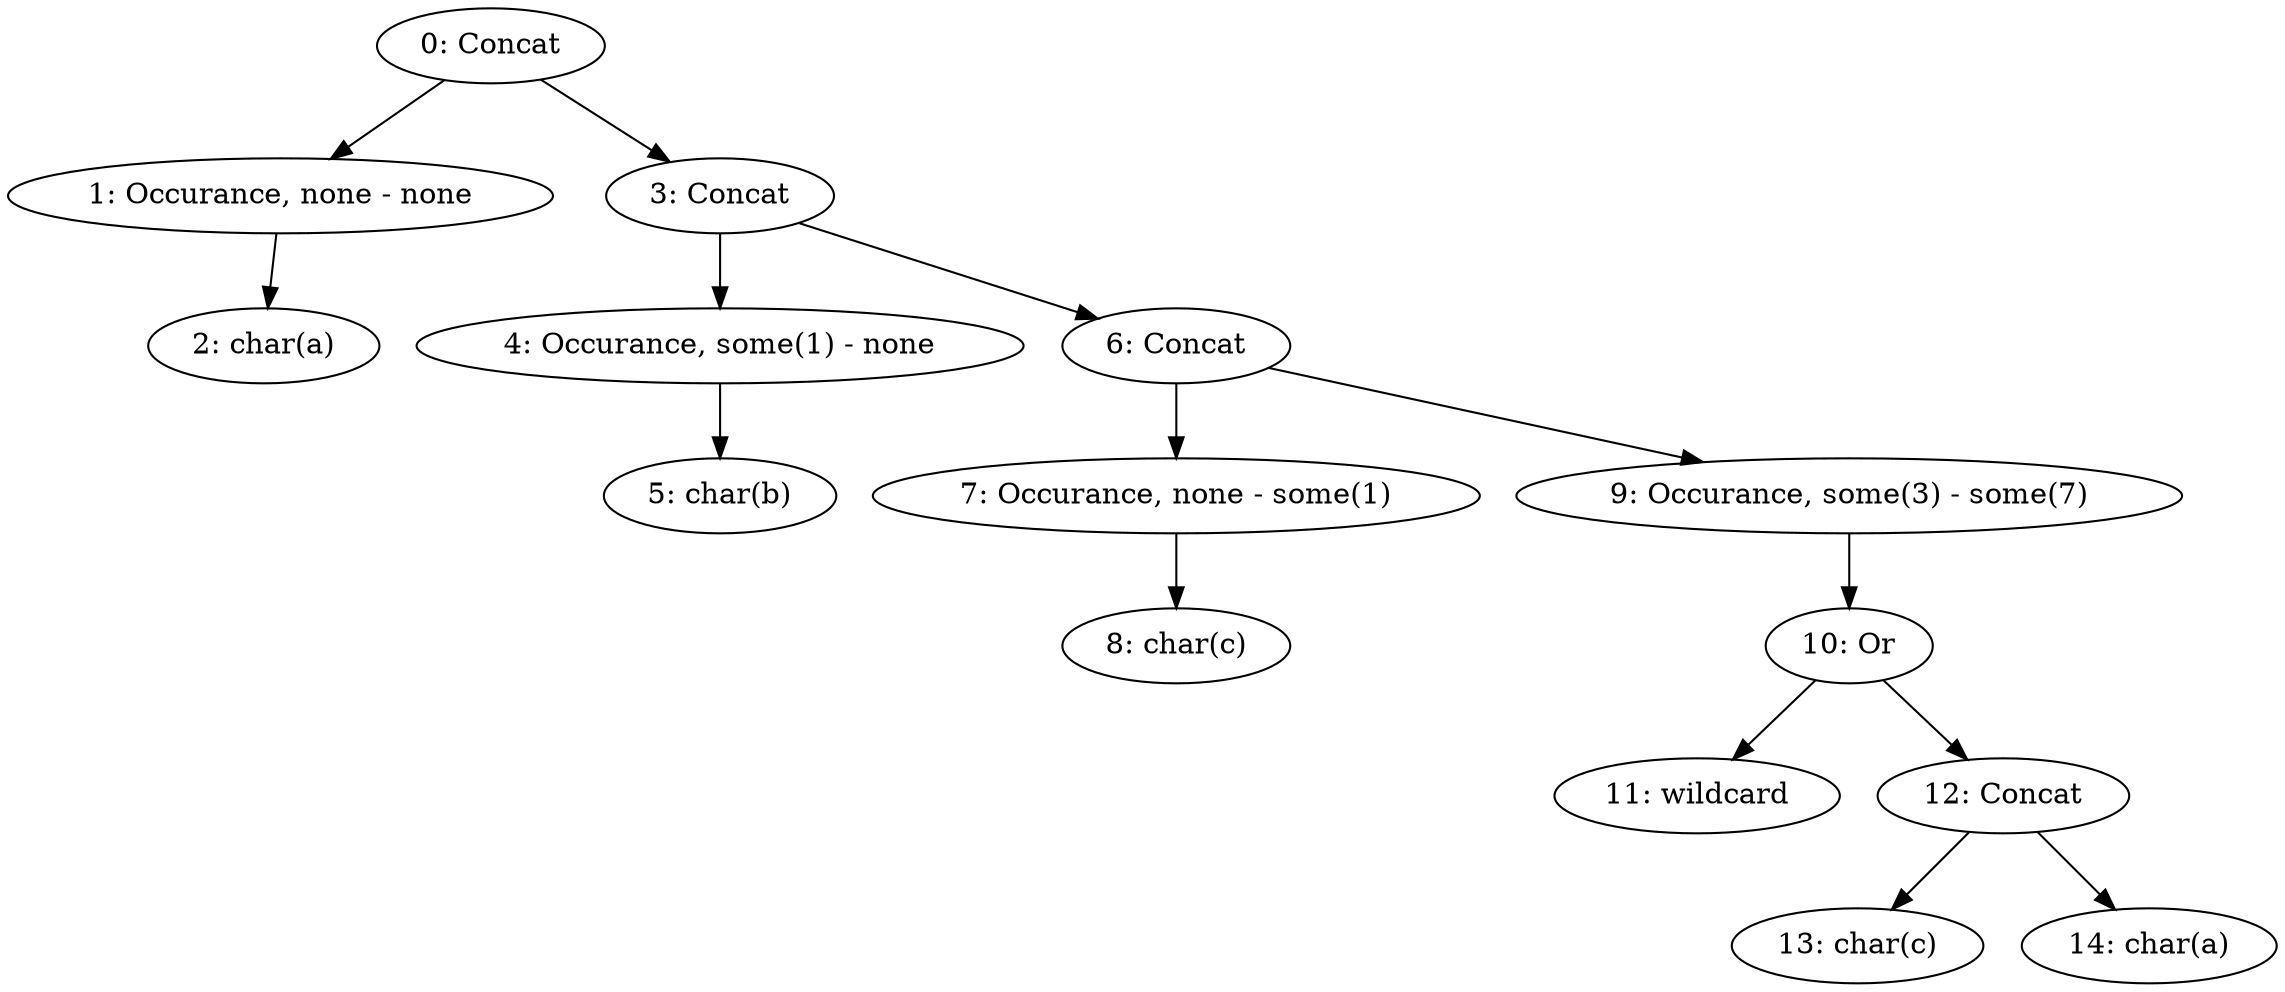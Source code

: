 digraph AST {
	2 [label="2: char(a)"];
	1 [label="1: Occurance, none - none"];
	1 -> 2;
	5 [label="5: char(b)"];
	4 [label="4: Occurance, some(1) - none"];
	4 -> 5;
	8 [label="8: char(c)"];
	7 [label="7: Occurance, none - some(1)"];
	7 -> 8;
	11 [label="11: wildcard"];
	13 [label="13: char(c)"];
	14 [label="14: char(a)"];
	12 [label="12: Concat"];
	12 -> 13;
	12 -> 14;
	10 [label="10: Or"];
	10 -> 11;
	10 -> 12;
	9 [label="9: Occurance, some(3) - some(7)"];
	9 -> 10;
	6 [label="6: Concat"];
	6 -> 7;
	6 -> 9;
	3 [label="3: Concat"];
	3 -> 4;
	3 -> 6;
	0 [label="0: Concat"];
	0 -> 1;
	0 -> 3;
}
